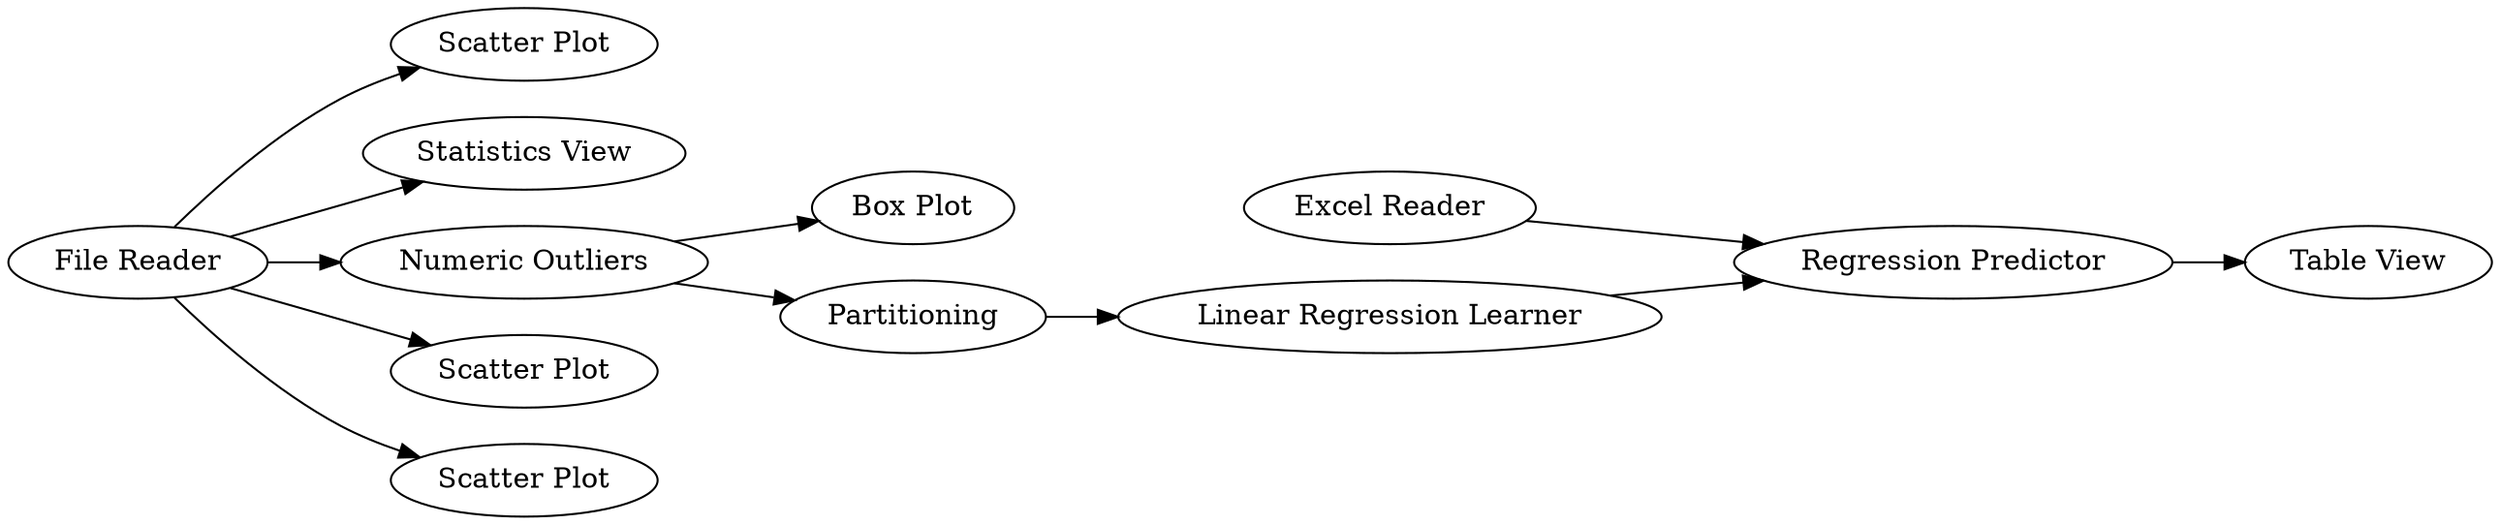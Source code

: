 digraph {
	"-8070431963442402293_9" [label="Linear Regression Learner"]
	"-8070431963442402293_5" [label="Scatter Plot"]
	"-8070431963442402293_2" [label="Statistics View"]
	"-8070431963442402293_1" [label="File Reader"]
	"-8070431963442402293_14" [label="Table View"]
	"-8070431963442402293_10" [label="Regression Predictor"]
	"-8070431963442402293_6" [label="Numeric Outliers"]
	"-8070431963442402293_7" [label="Box Plot"]
	"-8070431963442402293_8" [label=Partitioning]
	"-8070431963442402293_4" [label="Scatter Plot"]
	"-8070431963442402293_13" [label="Excel Reader"]
	"-8070431963442402293_3" [label="Scatter Plot"]
	"-8070431963442402293_10" -> "-8070431963442402293_14"
	"-8070431963442402293_1" -> "-8070431963442402293_5"
	"-8070431963442402293_6" -> "-8070431963442402293_7"
	"-8070431963442402293_1" -> "-8070431963442402293_4"
	"-8070431963442402293_8" -> "-8070431963442402293_9"
	"-8070431963442402293_1" -> "-8070431963442402293_2"
	"-8070431963442402293_1" -> "-8070431963442402293_3"
	"-8070431963442402293_9" -> "-8070431963442402293_10"
	"-8070431963442402293_6" -> "-8070431963442402293_8"
	"-8070431963442402293_13" -> "-8070431963442402293_10"
	"-8070431963442402293_1" -> "-8070431963442402293_6"
	rankdir=LR
}
